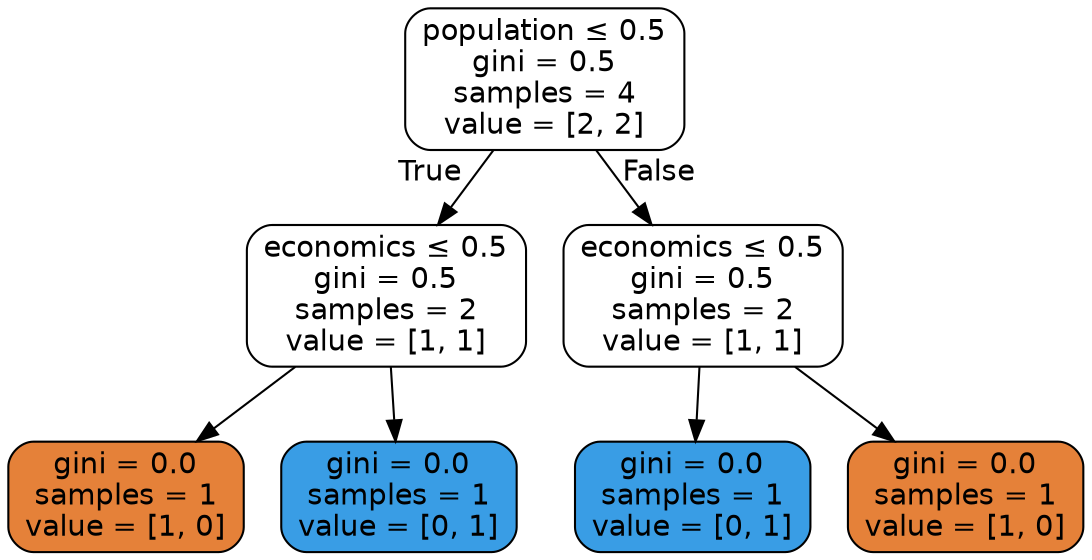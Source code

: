 digraph Tree {
node [shape=box, style="filled, rounded", color="black", fontname=helvetica] ;
edge [fontname=helvetica] ;
0 [label=<population &le; 0.5<br/>gini = 0.5<br/>samples = 4<br/>value = [2, 2]>, fillcolor="#ffffff"] ;
1 [label=<economics &le; 0.5<br/>gini = 0.5<br/>samples = 2<br/>value = [1, 1]>, fillcolor="#ffffff"] ;
0 -> 1 [labeldistance=2.5, labelangle=45, headlabel="True"] ;
2 [label=<gini = 0.0<br/>samples = 1<br/>value = [1, 0]>, fillcolor="#e58139"] ;
1 -> 2 ;
3 [label=<gini = 0.0<br/>samples = 1<br/>value = [0, 1]>, fillcolor="#399de5"] ;
1 -> 3 ;
4 [label=<economics &le; 0.5<br/>gini = 0.5<br/>samples = 2<br/>value = [1, 1]>, fillcolor="#ffffff"] ;
0 -> 4 [labeldistance=2.5, labelangle=-45, headlabel="False"] ;
5 [label=<gini = 0.0<br/>samples = 1<br/>value = [0, 1]>, fillcolor="#399de5"] ;
4 -> 5 ;
6 [label=<gini = 0.0<br/>samples = 1<br/>value = [1, 0]>, fillcolor="#e58139"] ;
4 -> 6 ;
}